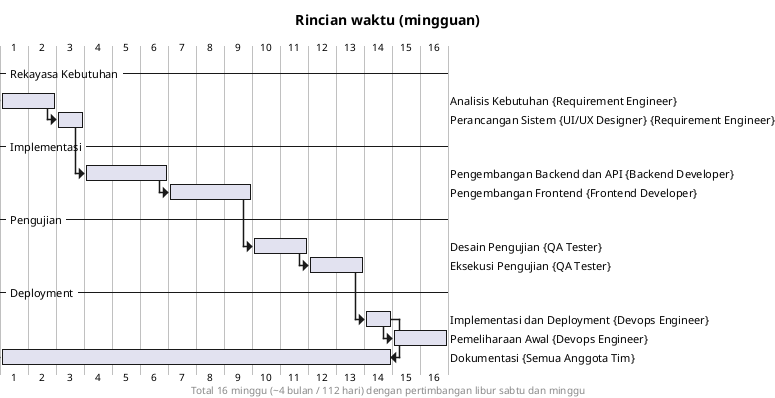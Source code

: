 @startgantt
printscale weekly
hide resources footbox

Title Rincian waktu (mingguan)
Label on last column

-- Rekayasa Kebutuhan --
[Analisis Kebutuhan] as [analisa] on {Requirement Engineer} requires 2 weeks
then [Perancangan Sistem] as [desain] on {UI/UX Designer} {Requirement Engineer} requires 2 weeks

-- Implementasi --
then [Pengembangan Backend dan API] as [backend] on {Backend Developer} requires 3 week
then [Pengembangan Frontend] as [frontend] on {Frontend Developer} requires 3 week

-- Pengujian --
then [Desain Pengujian] as [desain-testing] on {QA Tester} requires 2 week
then [Eksekusi Pengujian] as [testing] on {QA Tester} requires 2 week

-- Deployment --
then [Implementasi dan Deployment] as [deploy] on {Devops Engineer} requires 1 week
then [Pemeliharaan Awal] as [pemeliharaan] on {Devops Engineer} requires 2 week

[Dokumentasi] as [dokumentasi] on {Semua Anggota Tim} starts at [analisa]'s start and ends at [deploy]'s end

footer Total 16 minggu (~4 bulan / 112 hari) dengan pertimbangan libur sabtu dan minggu

@endgantt
